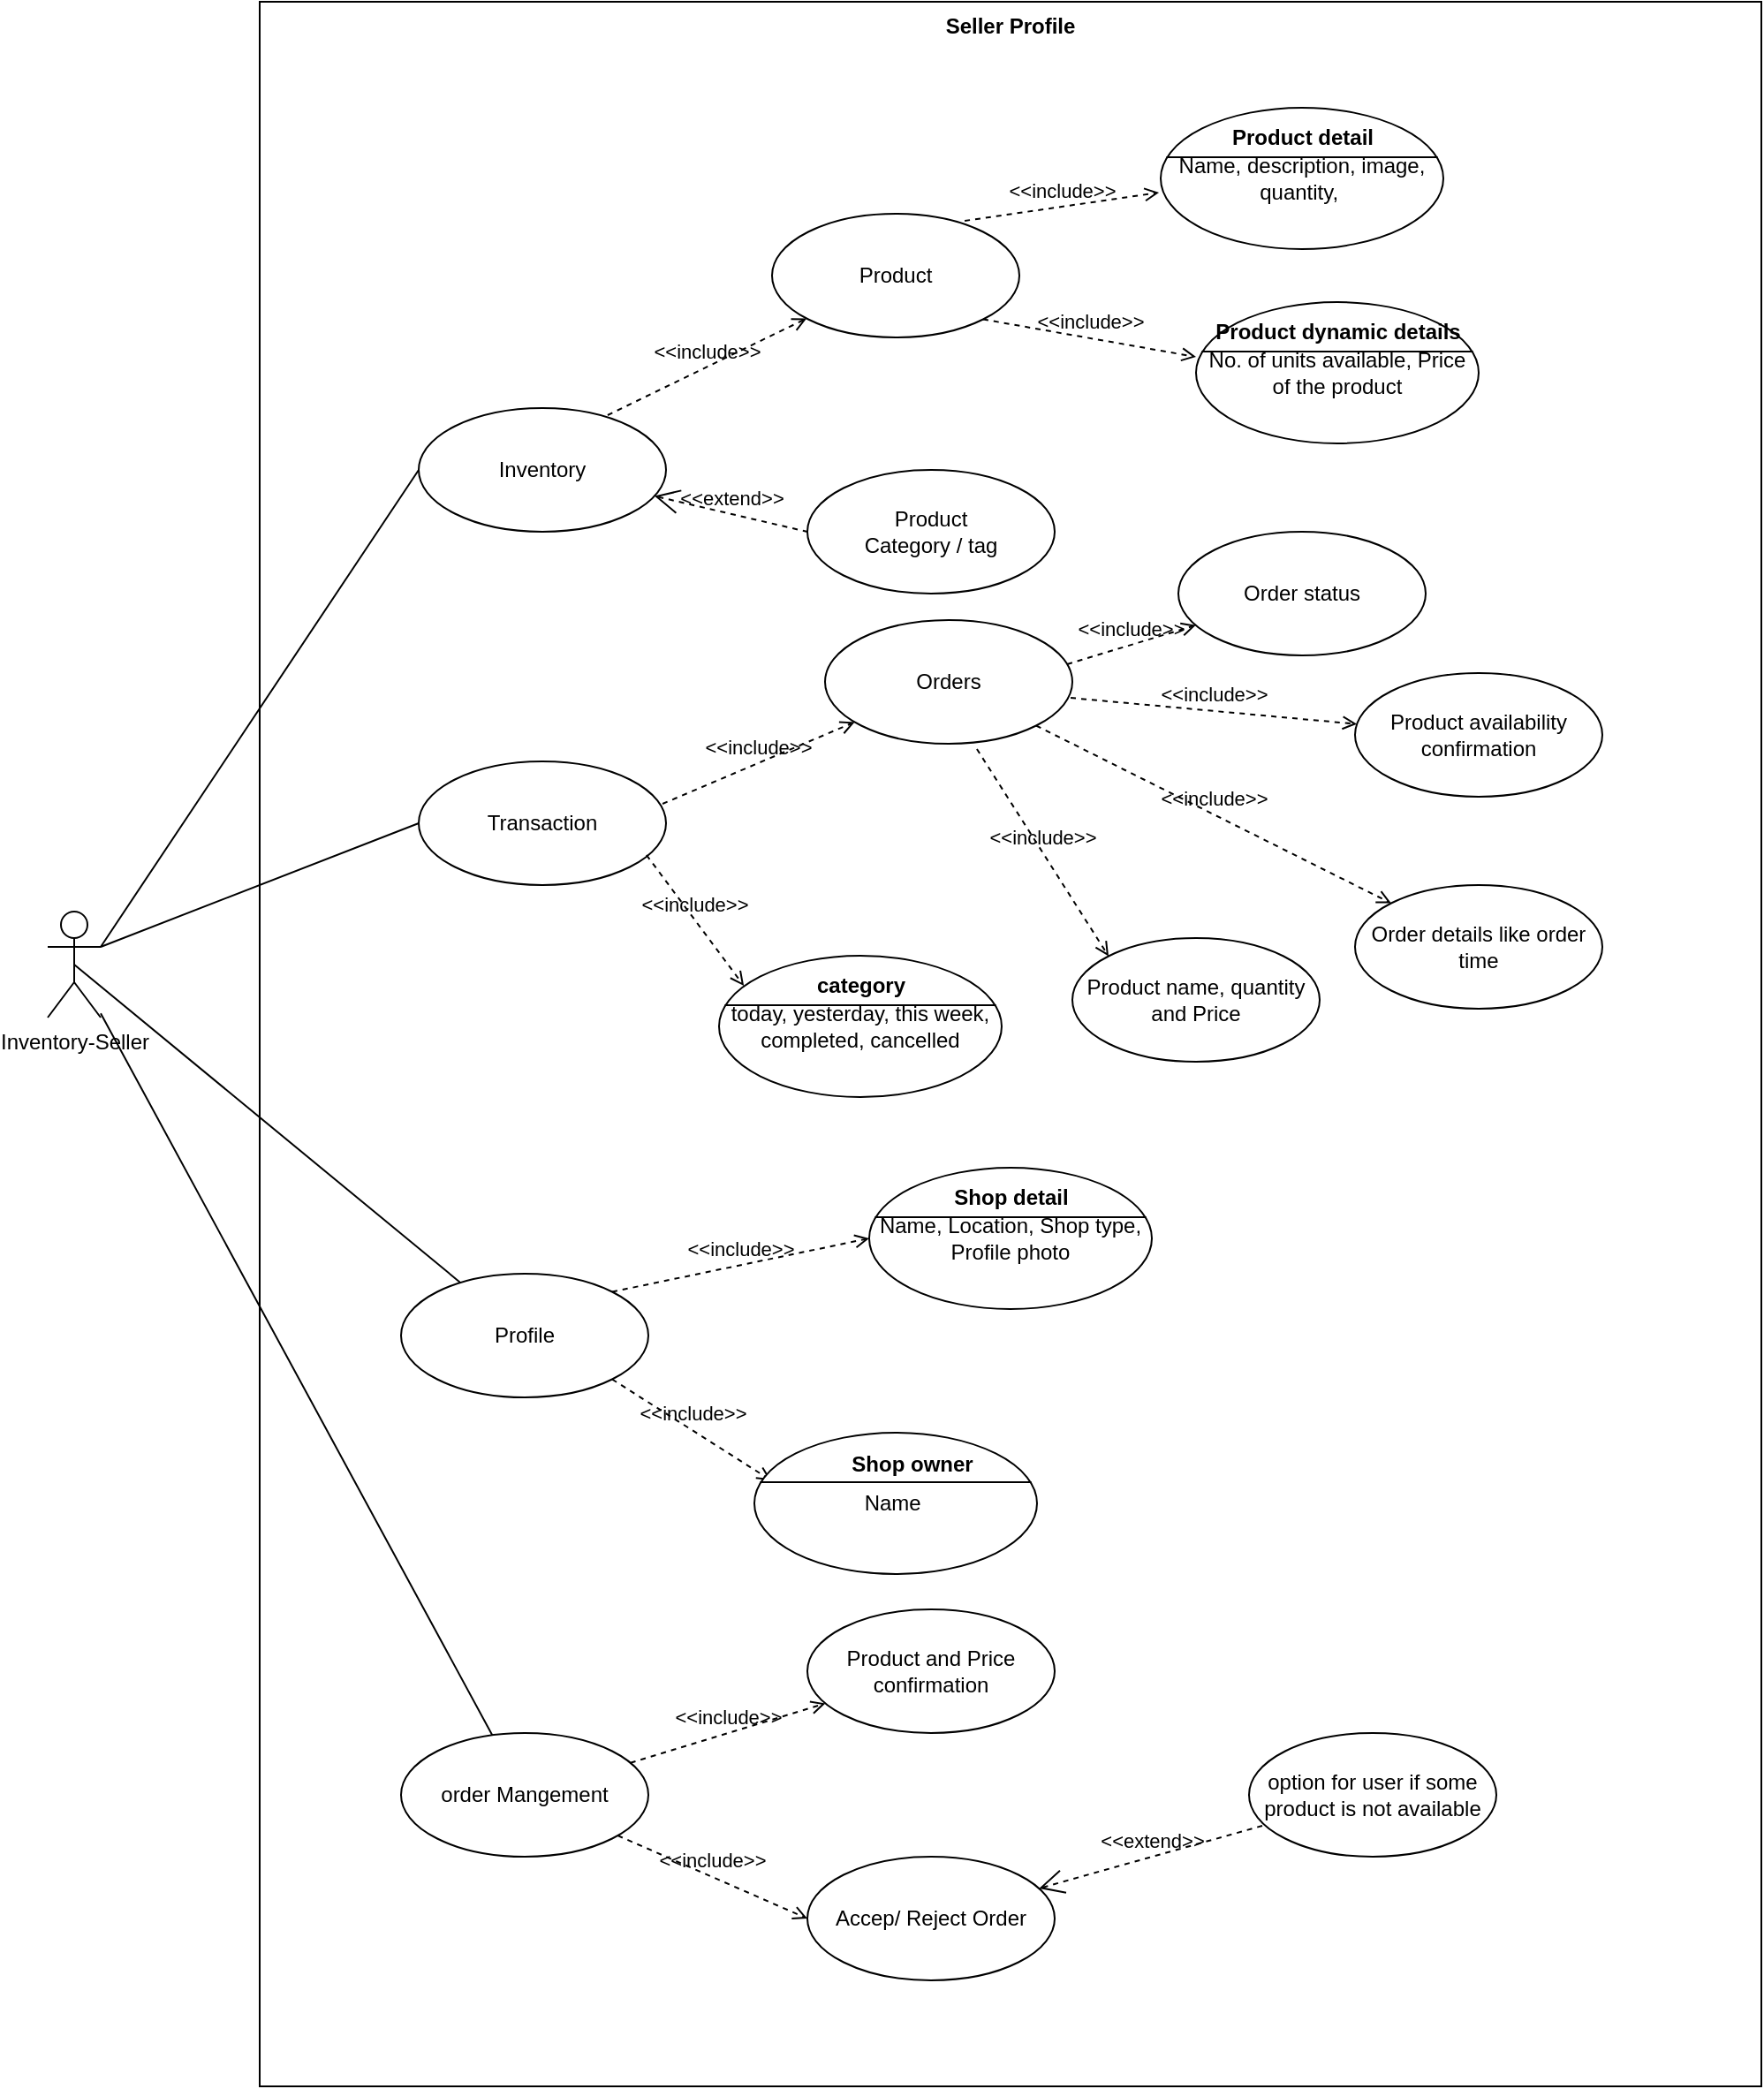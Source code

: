 <mxfile version="14.6.13" type="device"><diagram id="-V9IEnjULUCt8XsvooeI" name="Inventory_Seller_UseCase"><mxGraphModel dx="1021" dy="1700" grid="1" gridSize="10" guides="1" tooltips="1" connect="1" arrows="1" fold="1" page="1" pageScale="1" pageWidth="850" pageHeight="1100" background="none" math="0" shadow="0"><root><mxCell id="0"/><mxCell id="1" parent="0"/><mxCell id="rsOs5IAwb4tB76a9083--1" value="Seller Profile" style="shape=rect;html=1;verticalAlign=top;fontStyle=1;whiteSpace=wrap;align=center;" parent="1" vertex="1"><mxGeometry x="180" y="-890" width="850" height="1180" as="geometry"/></mxCell><mxCell id="0kmMxn79iCFhvzHcGRUX-1" value="Inventory-Seller" style="shape=umlActor;html=1;verticalLabelPosition=bottom;verticalAlign=top;align=center;" vertex="1" parent="1"><mxGeometry x="60" y="-375" width="30" height="60" as="geometry"/></mxCell><mxCell id="0kmMxn79iCFhvzHcGRUX-2" value="Transaction" style="ellipse;whiteSpace=wrap;html=1;" vertex="1" parent="1"><mxGeometry x="270" y="-460" width="140" height="70" as="geometry"/></mxCell><mxCell id="0kmMxn79iCFhvzHcGRUX-3" value="Profile" style="ellipse;whiteSpace=wrap;html=1;" vertex="1" parent="1"><mxGeometry x="260" y="-170" width="140" height="70" as="geometry"/></mxCell><mxCell id="0kmMxn79iCFhvzHcGRUX-4" value="Inventory" style="ellipse;whiteSpace=wrap;html=1;" vertex="1" parent="1"><mxGeometry x="270" y="-660" width="140" height="70" as="geometry"/></mxCell><mxCell id="0kmMxn79iCFhvzHcGRUX-5" value="order Mangement" style="ellipse;whiteSpace=wrap;html=1;" vertex="1" parent="1"><mxGeometry x="260" y="90" width="140" height="70" as="geometry"/></mxCell><mxCell id="0kmMxn79iCFhvzHcGRUX-7" value="" style="edgeStyle=none;html=1;endArrow=none;verticalAlign=bottom;entryX=0;entryY=0.5;entryDx=0;entryDy=0;exitX=1;exitY=0.333;exitDx=0;exitDy=0;exitPerimeter=0;" edge="1" parent="1" source="0kmMxn79iCFhvzHcGRUX-1" target="0kmMxn79iCFhvzHcGRUX-4"><mxGeometry width="160" relative="1" as="geometry"><mxPoint x="120" y="-430" as="sourcePoint"/><mxPoint x="420" y="-650" as="targetPoint"/></mxGeometry></mxCell><mxCell id="0kmMxn79iCFhvzHcGRUX-8" value="" style="edgeStyle=none;html=1;endArrow=none;verticalAlign=bottom;entryX=0;entryY=0.5;entryDx=0;entryDy=0;exitX=1;exitY=0.333;exitDx=0;exitDy=0;exitPerimeter=0;" edge="1" parent="1" source="0kmMxn79iCFhvzHcGRUX-1" target="0kmMxn79iCFhvzHcGRUX-2"><mxGeometry width="160" relative="1" as="geometry"><mxPoint x="100" y="-410" as="sourcePoint"/><mxPoint x="360" y="-390" as="targetPoint"/></mxGeometry></mxCell><mxCell id="0kmMxn79iCFhvzHcGRUX-9" value="" style="edgeStyle=none;html=1;endArrow=none;verticalAlign=bottom;exitX=0.5;exitY=0.5;exitDx=0;exitDy=0;exitPerimeter=0;" edge="1" parent="1" source="0kmMxn79iCFhvzHcGRUX-1" target="0kmMxn79iCFhvzHcGRUX-3"><mxGeometry width="160" relative="1" as="geometry"><mxPoint x="200" y="-390" as="sourcePoint"/><mxPoint x="360" y="-390" as="targetPoint"/></mxGeometry></mxCell><mxCell id="0kmMxn79iCFhvzHcGRUX-10" value="" style="edgeStyle=none;html=1;endArrow=none;verticalAlign=bottom;" edge="1" parent="1" source="0kmMxn79iCFhvzHcGRUX-1" target="0kmMxn79iCFhvzHcGRUX-5"><mxGeometry width="160" relative="1" as="geometry"><mxPoint x="200" y="-390" as="sourcePoint"/><mxPoint x="360" y="-390" as="targetPoint"/></mxGeometry></mxCell><mxCell id="0kmMxn79iCFhvzHcGRUX-12" value="&amp;lt;&amp;lt;include&amp;gt;&amp;gt;" style="edgeStyle=none;html=1;endArrow=open;verticalAlign=bottom;dashed=1;labelBackgroundColor=none;exitX=0.764;exitY=0.057;exitDx=0;exitDy=0;exitPerimeter=0;" edge="1" parent="1" source="0kmMxn79iCFhvzHcGRUX-4" target="0kmMxn79iCFhvzHcGRUX-13"><mxGeometry width="160" relative="1" as="geometry"><mxPoint x="400" y="-590" as="sourcePoint"/><mxPoint x="560" y="-590" as="targetPoint"/></mxGeometry></mxCell><mxCell id="0kmMxn79iCFhvzHcGRUX-13" value="Product" style="ellipse;whiteSpace=wrap;html=1;" vertex="1" parent="1"><mxGeometry x="470" y="-770" width="140" height="70" as="geometry"/></mxCell><mxCell id="0kmMxn79iCFhvzHcGRUX-15" value="Product &lt;br&gt;Category / tag" style="ellipse;whiteSpace=wrap;html=1;" vertex="1" parent="1"><mxGeometry x="490" y="-625" width="140" height="70" as="geometry"/></mxCell><mxCell id="0kmMxn79iCFhvzHcGRUX-16" value="&amp;lt;&amp;lt;extend&amp;gt;&amp;gt;" style="edgeStyle=none;html=1;startArrow=open;endArrow=none;startSize=12;verticalAlign=bottom;dashed=1;labelBackgroundColor=none;entryX=0;entryY=0.5;entryDx=0;entryDy=0;" edge="1" parent="1" source="0kmMxn79iCFhvzHcGRUX-4" target="0kmMxn79iCFhvzHcGRUX-15"><mxGeometry width="160" relative="1" as="geometry"><mxPoint x="400" y="-590" as="sourcePoint"/><mxPoint x="560" y="-590" as="targetPoint"/></mxGeometry></mxCell><mxCell id="0kmMxn79iCFhvzHcGRUX-17" value="&amp;lt;&amp;lt;include&amp;gt;&amp;gt;" style="edgeStyle=none;html=1;endArrow=open;verticalAlign=bottom;dashed=1;labelBackgroundColor=none;exitX=0.779;exitY=0.057;exitDx=0;exitDy=0;exitPerimeter=0;entryX=-0.006;entryY=0.6;entryDx=0;entryDy=0;entryPerimeter=0;" edge="1" parent="1" source="0kmMxn79iCFhvzHcGRUX-13" target="0kmMxn79iCFhvzHcGRUX-22"><mxGeometry width="160" relative="1" as="geometry"><mxPoint x="500" y="-790" as="sourcePoint"/><mxPoint x="695.513" y="-791.386" as="targetPoint"/></mxGeometry></mxCell><mxCell id="0kmMxn79iCFhvzHcGRUX-19" value="&amp;lt;&amp;lt;include&amp;gt;&amp;gt;" style="edgeStyle=none;html=1;endArrow=open;verticalAlign=bottom;dashed=1;labelBackgroundColor=none;exitX=1;exitY=1;exitDx=0;exitDy=0;entryX=0;entryY=0.388;entryDx=0;entryDy=0;entryPerimeter=0;" edge="1" parent="1" source="0kmMxn79iCFhvzHcGRUX-13" target="0kmMxn79iCFhvzHcGRUX-24"><mxGeometry width="160" relative="1" as="geometry"><mxPoint x="530" y="-690" as="sourcePoint"/><mxPoint x="708.809" y="-676.998" as="targetPoint"/></mxGeometry></mxCell><mxCell id="0kmMxn79iCFhvzHcGRUX-22" value="Name, description, image, quantity,&amp;nbsp;" style="html=1;shape=mxgraph.sysml.useCaseExtPt;whiteSpace=wrap;align=center;" vertex="1" parent="1"><mxGeometry x="690" y="-830" width="160" height="80" as="geometry"/></mxCell><mxCell id="0kmMxn79iCFhvzHcGRUX-23" value="Product detail" style="resizable=0;html=1;verticalAlign=middle;align=center;labelBackgroundColor=none;fontStyle=1;" connectable="0" vertex="1" parent="0kmMxn79iCFhvzHcGRUX-22"><mxGeometry x="80" y="17" as="geometry"/></mxCell><mxCell id="0kmMxn79iCFhvzHcGRUX-24" value="No. of units available, Price of the product" style="html=1;shape=mxgraph.sysml.useCaseExtPt;whiteSpace=wrap;align=center;" vertex="1" parent="1"><mxGeometry x="710" y="-720" width="160" height="80" as="geometry"/></mxCell><mxCell id="0kmMxn79iCFhvzHcGRUX-25" value="Product dynamic details" style="resizable=0;html=1;verticalAlign=middle;align=center;labelBackgroundColor=none;fontStyle=1;" connectable="0" vertex="1" parent="0kmMxn79iCFhvzHcGRUX-24"><mxGeometry x="80" y="17" as="geometry"/></mxCell><mxCell id="0kmMxn79iCFhvzHcGRUX-28" value="&amp;lt;&amp;lt;include&amp;gt;&amp;gt;" style="edgeStyle=none;html=1;endArrow=open;verticalAlign=bottom;dashed=1;labelBackgroundColor=none;exitX=0.986;exitY=0.343;exitDx=0;exitDy=0;exitPerimeter=0;" edge="1" parent="1" source="0kmMxn79iCFhvzHcGRUX-2" target="0kmMxn79iCFhvzHcGRUX-29"><mxGeometry width="160" relative="1" as="geometry"><mxPoint x="440" y="-380" as="sourcePoint"/><mxPoint x="600" y="-380" as="targetPoint"/></mxGeometry></mxCell><mxCell id="0kmMxn79iCFhvzHcGRUX-29" value="Orders" style="ellipse;whiteSpace=wrap;html=1;" vertex="1" parent="1"><mxGeometry x="500" y="-540" width="140" height="70" as="geometry"/></mxCell><mxCell id="0kmMxn79iCFhvzHcGRUX-30" value="&amp;lt;&amp;lt;include&amp;gt;&amp;gt;" style="edgeStyle=none;html=1;endArrow=open;verticalAlign=bottom;dashed=1;labelBackgroundColor=none;exitX=0.921;exitY=0.757;exitDx=0;exitDy=0;exitPerimeter=0;entryX=0.088;entryY=0.213;entryDx=0;entryDy=0;entryPerimeter=0;" edge="1" parent="1" source="0kmMxn79iCFhvzHcGRUX-2" target="0kmMxn79iCFhvzHcGRUX-34"><mxGeometry width="160" relative="1" as="geometry"><mxPoint x="440" y="-480" as="sourcePoint"/><mxPoint x="507.171" y="-380.432" as="targetPoint"/></mxGeometry></mxCell><mxCell id="0kmMxn79iCFhvzHcGRUX-32" value="&amp;lt;&amp;lt;include&amp;gt;&amp;gt;" style="edgeStyle=none;html=1;endArrow=open;verticalAlign=bottom;dashed=1;labelBackgroundColor=none;exitX=0.979;exitY=0.357;exitDx=0;exitDy=0;exitPerimeter=0;" edge="1" parent="1" source="0kmMxn79iCFhvzHcGRUX-29" target="0kmMxn79iCFhvzHcGRUX-33"><mxGeometry width="160" relative="1" as="geometry"><mxPoint x="640" y="-500" as="sourcePoint"/><mxPoint x="600" y="-580" as="targetPoint"/></mxGeometry></mxCell><mxCell id="0kmMxn79iCFhvzHcGRUX-33" value="Order status" style="ellipse;whiteSpace=wrap;html=1;" vertex="1" parent="1"><mxGeometry x="700" y="-590" width="140" height="70" as="geometry"/></mxCell><mxCell id="0kmMxn79iCFhvzHcGRUX-34" value="today, yesterday, this week, completed, cancelled" style="html=1;shape=mxgraph.sysml.useCaseExtPt;whiteSpace=wrap;align=center;" vertex="1" parent="1"><mxGeometry x="440" y="-350" width="160" height="80" as="geometry"/></mxCell><mxCell id="0kmMxn79iCFhvzHcGRUX-35" value="category" style="resizable=0;html=1;verticalAlign=middle;align=center;labelBackgroundColor=none;fontStyle=1;" connectable="0" vertex="1" parent="0kmMxn79iCFhvzHcGRUX-34"><mxGeometry x="80" y="17" as="geometry"/></mxCell><mxCell id="0kmMxn79iCFhvzHcGRUX-36" value="&amp;lt;&amp;lt;include&amp;gt;&amp;gt;" style="edgeStyle=none;html=1;endArrow=open;verticalAlign=bottom;dashed=1;labelBackgroundColor=none;exitX=0.614;exitY=1.043;exitDx=0;exitDy=0;exitPerimeter=0;entryX=0;entryY=0;entryDx=0;entryDy=0;" edge="1" parent="1" source="0kmMxn79iCFhvzHcGRUX-29" target="0kmMxn79iCFhvzHcGRUX-37"><mxGeometry width="160" relative="1" as="geometry"><mxPoint x="370" y="-370" as="sourcePoint"/><mxPoint x="530" y="-370" as="targetPoint"/></mxGeometry></mxCell><mxCell id="0kmMxn79iCFhvzHcGRUX-37" value="Product name, quantity and Price" style="ellipse;whiteSpace=wrap;html=1;" vertex="1" parent="1"><mxGeometry x="640" y="-360" width="140" height="70" as="geometry"/></mxCell><mxCell id="0kmMxn79iCFhvzHcGRUX-38" value="&amp;lt;&amp;lt;include&amp;gt;&amp;gt;" style="edgeStyle=none;html=1;endArrow=open;verticalAlign=bottom;dashed=1;labelBackgroundColor=none;exitX=0.993;exitY=0.629;exitDx=0;exitDy=0;exitPerimeter=0;" edge="1" parent="1" source="0kmMxn79iCFhvzHcGRUX-29" target="0kmMxn79iCFhvzHcGRUX-39"><mxGeometry width="160" relative="1" as="geometry"><mxPoint x="490" y="-480" as="sourcePoint"/><mxPoint x="680" y="-450" as="targetPoint"/></mxGeometry></mxCell><mxCell id="0kmMxn79iCFhvzHcGRUX-39" value="Product availability confirmation" style="ellipse;whiteSpace=wrap;html=1;" vertex="1" parent="1"><mxGeometry x="800" y="-510" width="140" height="70" as="geometry"/></mxCell><mxCell id="0kmMxn79iCFhvzHcGRUX-40" value="&amp;lt;&amp;lt;include&amp;gt;&amp;gt;" style="edgeStyle=none;html=1;endArrow=open;verticalAlign=bottom;dashed=1;labelBackgroundColor=none;exitX=1;exitY=1;exitDx=0;exitDy=0;" edge="1" parent="1" source="0kmMxn79iCFhvzHcGRUX-29" target="0kmMxn79iCFhvzHcGRUX-41"><mxGeometry width="160" relative="1" as="geometry"><mxPoint x="490" y="-490" as="sourcePoint"/><mxPoint x="650" y="-490" as="targetPoint"/></mxGeometry></mxCell><mxCell id="0kmMxn79iCFhvzHcGRUX-41" value="Order details like order time" style="ellipse;whiteSpace=wrap;html=1;" vertex="1" parent="1"><mxGeometry x="800" y="-390" width="140" height="70" as="geometry"/></mxCell><mxCell id="0kmMxn79iCFhvzHcGRUX-43" value="&amp;lt;&amp;lt;include&amp;gt;&amp;gt;" style="edgeStyle=none;html=1;endArrow=open;verticalAlign=bottom;dashed=1;labelBackgroundColor=none;exitX=1;exitY=0;exitDx=0;exitDy=0;entryX=0;entryY=0.5;entryDx=0;entryDy=0;entryPerimeter=0;" edge="1" parent="1" source="0kmMxn79iCFhvzHcGRUX-3" target="0kmMxn79iCFhvzHcGRUX-45"><mxGeometry width="160" relative="1" as="geometry"><mxPoint x="470" y="-90" as="sourcePoint"/><mxPoint x="542.606" y="-184.963" as="targetPoint"/></mxGeometry></mxCell><mxCell id="0kmMxn79iCFhvzHcGRUX-45" value="Name, Location, Shop type, Profile photo" style="html=1;shape=mxgraph.sysml.useCaseExtPt;whiteSpace=wrap;align=center;" vertex="1" parent="1"><mxGeometry x="525" y="-230" width="160" height="80" as="geometry"/></mxCell><mxCell id="0kmMxn79iCFhvzHcGRUX-46" value="Shop detail" style="resizable=0;html=1;verticalAlign=middle;align=center;labelBackgroundColor=none;fontStyle=1;" connectable="0" vertex="1" parent="0kmMxn79iCFhvzHcGRUX-45"><mxGeometry x="80" y="17" as="geometry"/></mxCell><mxCell id="0kmMxn79iCFhvzHcGRUX-47" value="&amp;lt;&amp;lt;include&amp;gt;&amp;gt;" style="edgeStyle=none;html=1;endArrow=open;verticalAlign=bottom;dashed=1;labelBackgroundColor=none;exitX=1;exitY=1;exitDx=0;exitDy=0;entryX=0.06;entryY=0.338;entryDx=0;entryDy=0;entryPerimeter=0;" edge="1" parent="1" source="0kmMxn79iCFhvzHcGRUX-3" target="0kmMxn79iCFhvzHcGRUX-48"><mxGeometry width="160" relative="1" as="geometry"><mxPoint x="470" y="-80" as="sourcePoint"/><mxPoint x="630" y="-80" as="targetPoint"/></mxGeometry></mxCell><mxCell id="0kmMxn79iCFhvzHcGRUX-48" value="Name&amp;nbsp;" style="html=1;shape=mxgraph.sysml.useCaseExtPt;whiteSpace=wrap;align=center;" vertex="1" parent="1"><mxGeometry x="460" y="-80" width="160" height="80" as="geometry"/></mxCell><mxCell id="0kmMxn79iCFhvzHcGRUX-49" value="Shop owner" style="resizable=0;html=1;verticalAlign=middle;align=center;labelBackgroundColor=none;fontStyle=1;" connectable="0" vertex="1" parent="0kmMxn79iCFhvzHcGRUX-48"><mxGeometry x="80" y="17" as="geometry"><mxPoint x="9" y="1" as="offset"/></mxGeometry></mxCell><mxCell id="0kmMxn79iCFhvzHcGRUX-50" value="&amp;lt;&amp;lt;include&amp;gt;&amp;gt;" style="edgeStyle=none;html=1;endArrow=open;verticalAlign=bottom;dashed=1;labelBackgroundColor=none;" edge="1" parent="1" source="0kmMxn79iCFhvzHcGRUX-5" target="0kmMxn79iCFhvzHcGRUX-51"><mxGeometry width="160" relative="1" as="geometry"><mxPoint x="470" y="50" as="sourcePoint"/><mxPoint x="630" y="50" as="targetPoint"/></mxGeometry></mxCell><mxCell id="0kmMxn79iCFhvzHcGRUX-51" value="Product and Price confirmation" style="ellipse;whiteSpace=wrap;html=1;rounded=0;" vertex="1" parent="1"><mxGeometry x="490" y="20" width="140" height="70" as="geometry"/></mxCell><mxCell id="0kmMxn79iCFhvzHcGRUX-52" value="&amp;lt;&amp;lt;include&amp;gt;&amp;gt;" style="edgeStyle=none;html=1;endArrow=open;verticalAlign=bottom;dashed=1;labelBackgroundColor=none;entryX=0;entryY=0.5;entryDx=0;entryDy=0;" edge="1" parent="1" source="0kmMxn79iCFhvzHcGRUX-5" target="0kmMxn79iCFhvzHcGRUX-54"><mxGeometry width="160" relative="1" as="geometry"><mxPoint x="365" y="154.41" as="sourcePoint"/><mxPoint x="525" y="154.41" as="targetPoint"/></mxGeometry></mxCell><mxCell id="0kmMxn79iCFhvzHcGRUX-54" value="Accep/ Reject Order" style="ellipse;whiteSpace=wrap;html=1;rounded=0;" vertex="1" parent="1"><mxGeometry x="490" y="160" width="140" height="70" as="geometry"/></mxCell><mxCell id="0kmMxn79iCFhvzHcGRUX-57" value="&amp;lt;&amp;lt;extend&amp;gt;&amp;gt;" style="edgeStyle=none;html=1;startArrow=open;endArrow=none;startSize=12;verticalAlign=bottom;dashed=1;labelBackgroundColor=none;" edge="1" parent="1" source="0kmMxn79iCFhvzHcGRUX-54" target="0kmMxn79iCFhvzHcGRUX-58"><mxGeometry width="160" relative="1" as="geometry"><mxPoint x="600" y="150" as="sourcePoint"/><mxPoint x="760" y="150" as="targetPoint"/></mxGeometry></mxCell><mxCell id="0kmMxn79iCFhvzHcGRUX-58" value="option for user if some product is not available" style="ellipse;whiteSpace=wrap;html=1;rounded=0;" vertex="1" parent="1"><mxGeometry x="740" y="90" width="140" height="70" as="geometry"/></mxCell></root></mxGraphModel></diagram></mxfile>